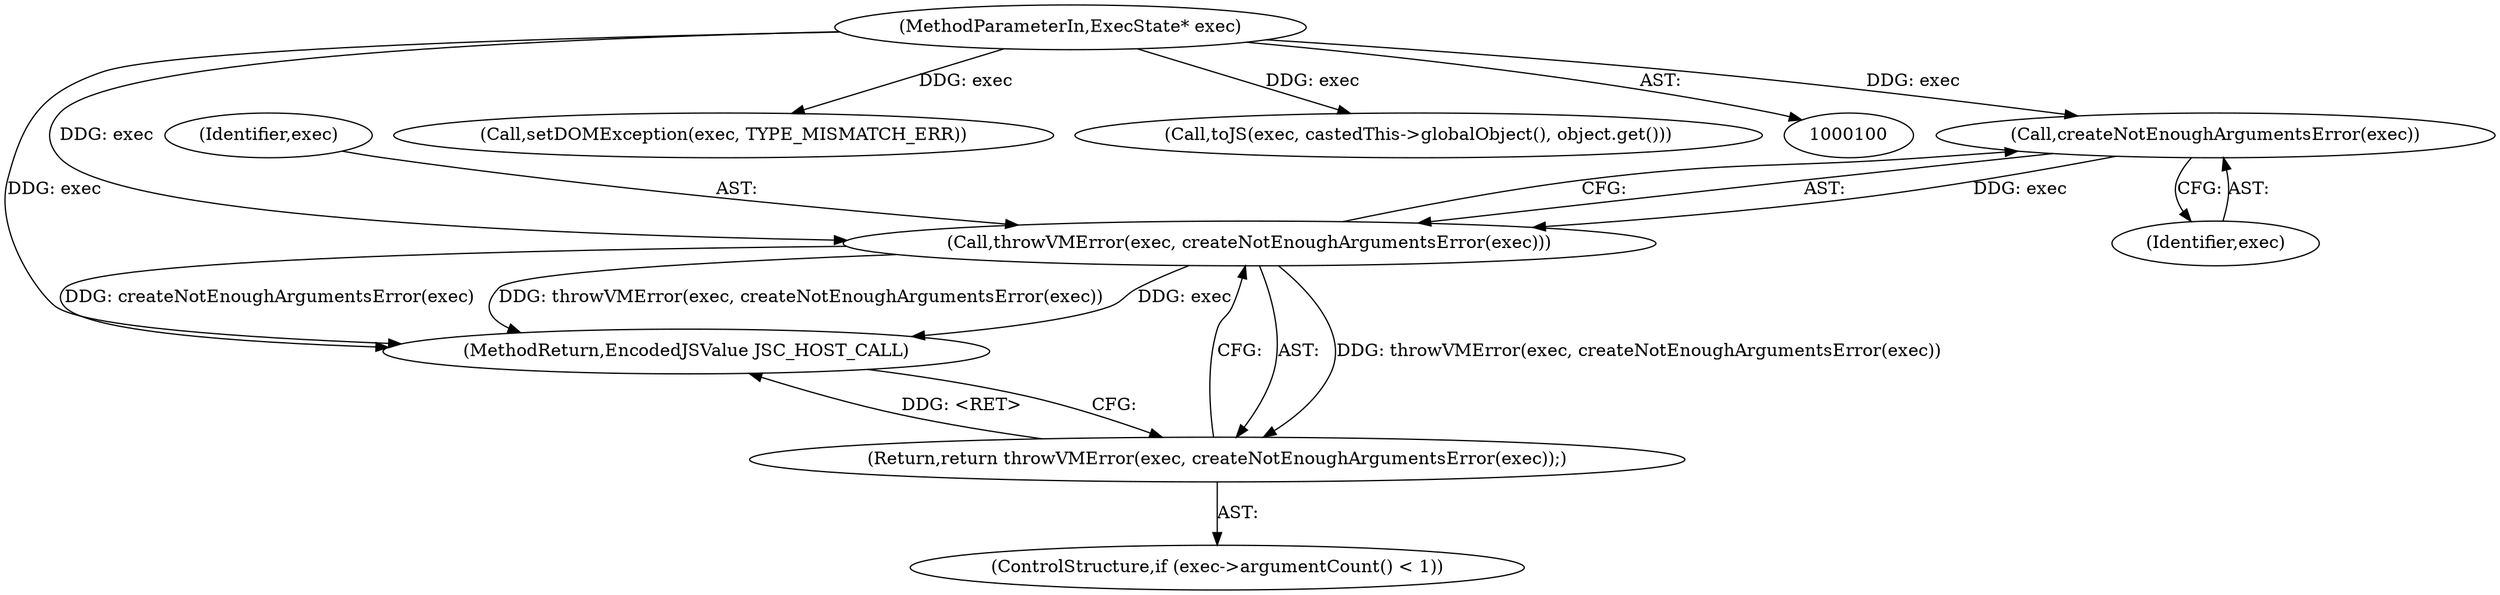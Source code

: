digraph "0_Chrome_b944f670bb7a8a919daac497a4ea0536c954c201_20@API" {
"1000111" [label="(Call,createNotEnoughArgumentsError(exec))"];
"1000101" [label="(MethodParameterIn,ExecState* exec)"];
"1000109" [label="(Call,throwVMError(exec, createNotEnoughArgumentsError(exec)))"];
"1000108" [label="(Return,return throwVMError(exec, createNotEnoughArgumentsError(exec));)"];
"1000147" [label="(MethodReturn,EncodedJSValue JSC_HOST_CALL)"];
"1000110" [label="(Identifier,exec)"];
"1000109" [label="(Call,throwVMError(exec, createNotEnoughArgumentsError(exec)))"];
"1000108" [label="(Return,return throwVMError(exec, createNotEnoughArgumentsError(exec));)"];
"1000104" [label="(ControlStructure,if (exec->argumentCount() < 1))"];
"1000111" [label="(Call,createNotEnoughArgumentsError(exec))"];
"1000121" [label="(Call,setDOMException(exec, TYPE_MISMATCH_ERR))"];
"1000143" [label="(Call,toJS(exec, castedThis->globalObject(), object.get()))"];
"1000112" [label="(Identifier,exec)"];
"1000101" [label="(MethodParameterIn,ExecState* exec)"];
"1000111" -> "1000109"  [label="AST: "];
"1000111" -> "1000112"  [label="CFG: "];
"1000112" -> "1000111"  [label="AST: "];
"1000109" -> "1000111"  [label="CFG: "];
"1000111" -> "1000109"  [label="DDG: exec"];
"1000101" -> "1000111"  [label="DDG: exec"];
"1000101" -> "1000100"  [label="AST: "];
"1000101" -> "1000147"  [label="DDG: exec"];
"1000101" -> "1000109"  [label="DDG: exec"];
"1000101" -> "1000121"  [label="DDG: exec"];
"1000101" -> "1000143"  [label="DDG: exec"];
"1000109" -> "1000108"  [label="AST: "];
"1000110" -> "1000109"  [label="AST: "];
"1000108" -> "1000109"  [label="CFG: "];
"1000109" -> "1000147"  [label="DDG: exec"];
"1000109" -> "1000147"  [label="DDG: createNotEnoughArgumentsError(exec)"];
"1000109" -> "1000147"  [label="DDG: throwVMError(exec, createNotEnoughArgumentsError(exec))"];
"1000109" -> "1000108"  [label="DDG: throwVMError(exec, createNotEnoughArgumentsError(exec))"];
"1000108" -> "1000104"  [label="AST: "];
"1000147" -> "1000108"  [label="CFG: "];
"1000108" -> "1000147"  [label="DDG: <RET>"];
}
